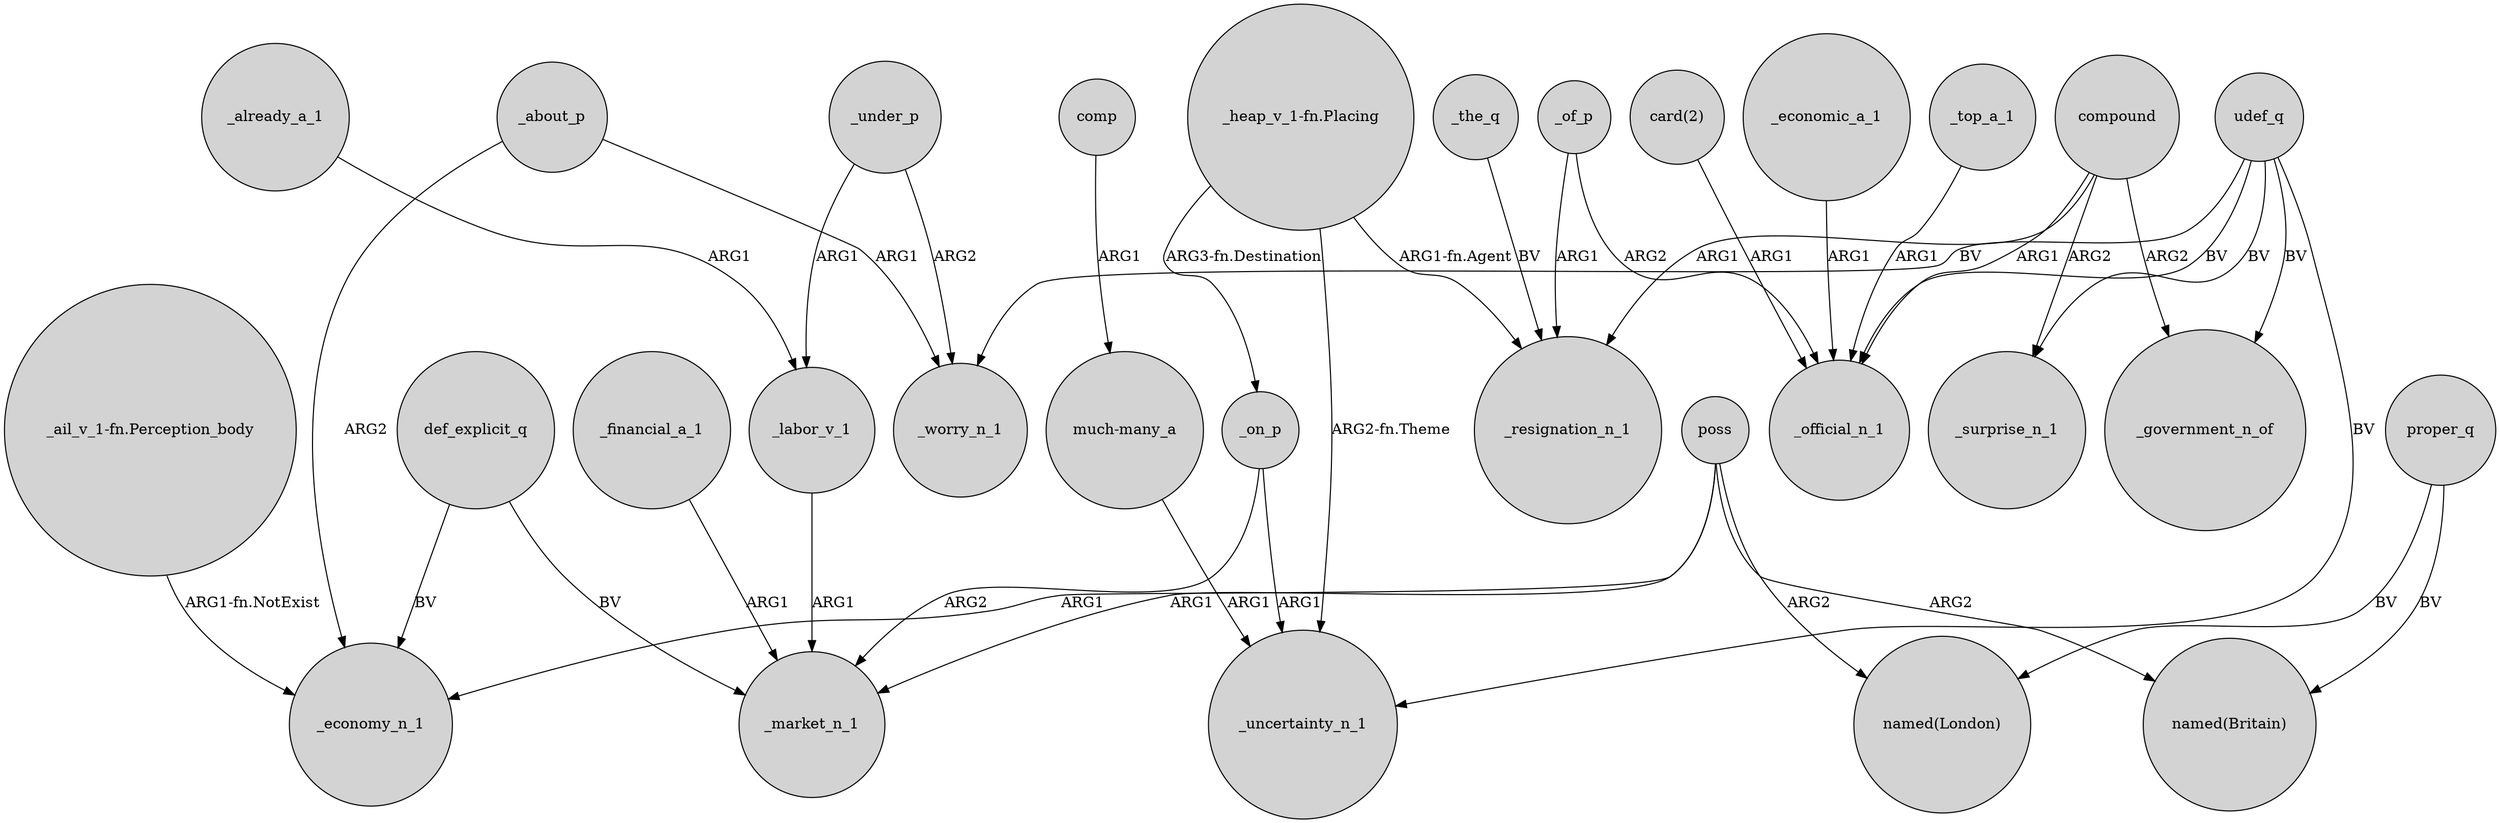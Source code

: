 digraph {
	node [shape=circle style=filled]
	"_ail_v_1-fn.Perception_body" -> _economy_n_1 [label="ARG1-fn.NotExist"]
	_of_p -> _official_n_1 [label=ARG2]
	_on_p -> _uncertainty_n_1 [label=ARG1]
	compound -> _government_n_of [label=ARG2]
	udef_q -> _government_n_of [label=BV]
	compound -> _resignation_n_1 [label=ARG1]
	def_explicit_q -> _economy_n_1 [label=BV]
	_about_p -> _economy_n_1 [label=ARG2]
	_under_p -> _labor_v_1 [label=ARG1]
	_on_p -> _market_n_1 [label=ARG2]
	def_explicit_q -> _market_n_1 [label=BV]
	udef_q -> _uncertainty_n_1 [label=BV]
	_economic_a_1 -> _official_n_1 [label=ARG1]
	udef_q -> _surprise_n_1 [label=BV]
	poss -> _market_n_1 [label=ARG1]
	poss -> _economy_n_1 [label=ARG1]
	"_heap_v_1-fn.Placing" -> _on_p [label="ARG3-fn.Destination"]
	_financial_a_1 -> _market_n_1 [label=ARG1]
	_the_q -> _resignation_n_1 [label=BV]
	compound -> _surprise_n_1 [label=ARG2]
	comp -> "much-many_a" [label=ARG1]
	"_heap_v_1-fn.Placing" -> _resignation_n_1 [label="ARG1-fn.Agent"]
	udef_q -> _official_n_1 [label=BV]
	_under_p -> _worry_n_1 [label=ARG2]
	"_heap_v_1-fn.Placing" -> _uncertainty_n_1 [label="ARG2-fn.Theme"]
	_about_p -> _worry_n_1 [label=ARG1]
	_top_a_1 -> _official_n_1 [label=ARG1]
	proper_q -> "named(London)" [label=BV]
	"card(2)" -> _official_n_1 [label=ARG1]
	compound -> _official_n_1 [label=ARG1]
	"much-many_a" -> _uncertainty_n_1 [label=ARG1]
	_labor_v_1 -> _market_n_1 [label=ARG1]
	udef_q -> _worry_n_1 [label=BV]
	_of_p -> _resignation_n_1 [label=ARG1]
	_already_a_1 -> _labor_v_1 [label=ARG1]
	poss -> "named(Britain)" [label=ARG2]
	poss -> "named(London)" [label=ARG2]
	proper_q -> "named(Britain)" [label=BV]
}
